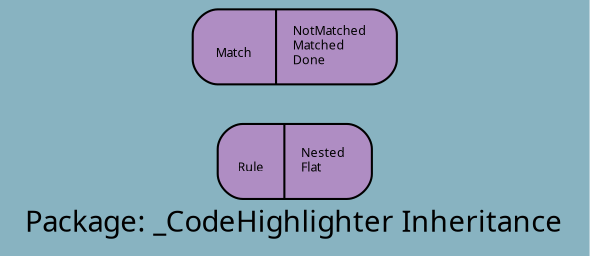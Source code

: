 digraph uml {
	graph [label="Package: _CodeHighlighter Inheritance", ratio=compress, rankdir=RL, smoothing=avg_dist, overlap=compress, packMode="graph", labelloc=c, fontname="DejaVu Sans Condenesed", fontsize=14, bgcolor="#88B3C1", fontcolor=black];
	node [label="\N", style="rounded,filled", fillcolor="#96c288", fontcolor="#104E8B", fontname="FFF Harmony", fontsize=6, shape=record, color=black];
	edge [fontname=Sans, fontsize=8, minlen="1.2", color=black, fontcolor=black];
	graph [lp="141,12",
		bb="0,0,282,115"];
	"_CodeHighlighter.Rule" [label="{\nRule|Nested\lFlat\l}", fillcolor="#af8dc3", fontcolor=black, pos="141,43", rects="104,25,136,61 136,25,178,61", width="1.03", height="0.50"];
	"_CodeHighlighter.Match" [label="{\nMatch|NotMatched\lMatched\lDone\l}", fillcolor="#af8dc3", fontcolor=black, pos="141,97", rects="92,79,131,115 131,79,191,115", width="1.36", height="0.50"];
}
